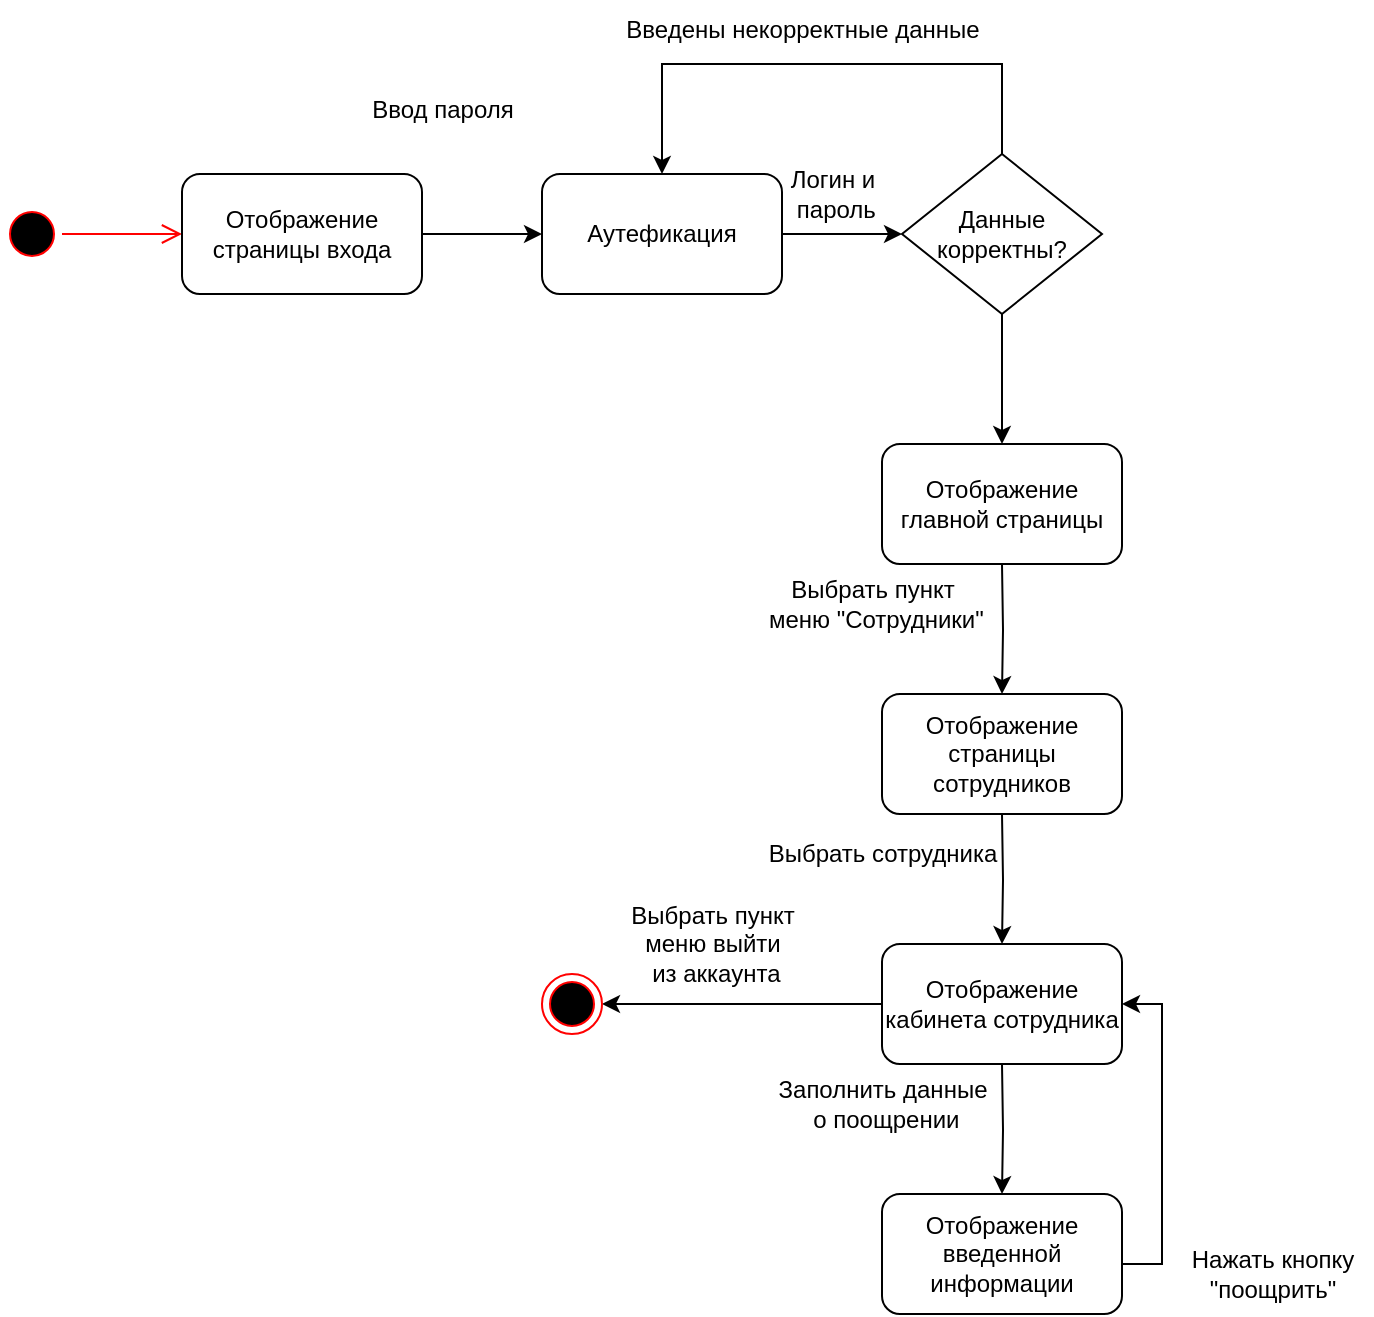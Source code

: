 <mxfile version="21.3.5" type="device">
  <diagram name="Страница 1" id="nT9jxlH0TLVJuHRqUTSw">
    <mxGraphModel dx="1588" dy="2097" grid="1" gridSize="10" guides="1" tooltips="1" connect="1" arrows="1" fold="1" page="1" pageScale="1" pageWidth="827" pageHeight="1169" math="0" shadow="0">
      <root>
        <mxCell id="0" />
        <mxCell id="1" parent="0" />
        <mxCell id="4flv6Yp_8lDxa1fTArgD-2" value="" style="ellipse;html=1;shape=startState;fillColor=#000000;strokeColor=#ff0000;" vertex="1" parent="1">
          <mxGeometry x="60" y="60" width="30" height="30" as="geometry" />
        </mxCell>
        <mxCell id="4flv6Yp_8lDxa1fTArgD-3" value="" style="edgeStyle=orthogonalEdgeStyle;html=1;verticalAlign=bottom;endArrow=open;endSize=8;strokeColor=#ff0000;rounded=0;" edge="1" source="4flv6Yp_8lDxa1fTArgD-2" parent="1">
          <mxGeometry relative="1" as="geometry">
            <mxPoint x="150" y="75" as="targetPoint" />
          </mxGeometry>
        </mxCell>
        <mxCell id="4flv6Yp_8lDxa1fTArgD-5" style="edgeStyle=orthogonalEdgeStyle;rounded=0;orthogonalLoop=1;jettySize=auto;html=1;" edge="1" parent="1" source="4flv6Yp_8lDxa1fTArgD-4">
          <mxGeometry relative="1" as="geometry">
            <mxPoint x="330" y="75" as="targetPoint" />
          </mxGeometry>
        </mxCell>
        <mxCell id="4flv6Yp_8lDxa1fTArgD-4" value="Отображение страницы входа" style="rounded=1;whiteSpace=wrap;html=1;" vertex="1" parent="1">
          <mxGeometry x="150" y="45" width="120" height="60" as="geometry" />
        </mxCell>
        <mxCell id="4flv6Yp_8lDxa1fTArgD-7" style="edgeStyle=orthogonalEdgeStyle;rounded=0;orthogonalLoop=1;jettySize=auto;html=1;" edge="1" parent="1" source="4flv6Yp_8lDxa1fTArgD-6">
          <mxGeometry relative="1" as="geometry">
            <mxPoint x="510" y="75" as="targetPoint" />
          </mxGeometry>
        </mxCell>
        <mxCell id="4flv6Yp_8lDxa1fTArgD-6" value="Аутефикация" style="rounded=1;whiteSpace=wrap;html=1;" vertex="1" parent="1">
          <mxGeometry x="330" y="45" width="120" height="60" as="geometry" />
        </mxCell>
        <mxCell id="4flv6Yp_8lDxa1fTArgD-10" style="edgeStyle=orthogonalEdgeStyle;rounded=0;orthogonalLoop=1;jettySize=auto;html=1;entryX=0.5;entryY=0;entryDx=0;entryDy=0;" edge="1" parent="1" source="4flv6Yp_8lDxa1fTArgD-8" target="4flv6Yp_8lDxa1fTArgD-9">
          <mxGeometry relative="1" as="geometry" />
        </mxCell>
        <mxCell id="4flv6Yp_8lDxa1fTArgD-17" style="edgeStyle=orthogonalEdgeStyle;rounded=0;orthogonalLoop=1;jettySize=auto;html=1;entryX=0.5;entryY=0;entryDx=0;entryDy=0;exitX=0.5;exitY=0;exitDx=0;exitDy=0;" edge="1" parent="1" source="4flv6Yp_8lDxa1fTArgD-8" target="4flv6Yp_8lDxa1fTArgD-6">
          <mxGeometry relative="1" as="geometry">
            <Array as="points">
              <mxPoint x="560" y="-10" />
              <mxPoint x="390" y="-10" />
            </Array>
          </mxGeometry>
        </mxCell>
        <mxCell id="4flv6Yp_8lDxa1fTArgD-8" value="&lt;div&gt;Данные&lt;/div&gt;&lt;div&gt;корректны?&lt;br&gt;&lt;/div&gt;" style="rhombus;whiteSpace=wrap;html=1;" vertex="1" parent="1">
          <mxGeometry x="510" y="35" width="100" height="80" as="geometry" />
        </mxCell>
        <mxCell id="4flv6Yp_8lDxa1fTArgD-9" value="Отображение главной страницы" style="rounded=1;whiteSpace=wrap;html=1;" vertex="1" parent="1">
          <mxGeometry x="500" y="180" width="120" height="60" as="geometry" />
        </mxCell>
        <mxCell id="4flv6Yp_8lDxa1fTArgD-11" style="edgeStyle=orthogonalEdgeStyle;rounded=0;orthogonalLoop=1;jettySize=auto;html=1;entryX=0.5;entryY=0;entryDx=0;entryDy=0;" edge="1" parent="1" target="4flv6Yp_8lDxa1fTArgD-12">
          <mxGeometry relative="1" as="geometry">
            <mxPoint x="560" y="240" as="sourcePoint" />
          </mxGeometry>
        </mxCell>
        <mxCell id="4flv6Yp_8lDxa1fTArgD-12" value="Отображение страницы сотрудников" style="rounded=1;whiteSpace=wrap;html=1;" vertex="1" parent="1">
          <mxGeometry x="500" y="305" width="120" height="60" as="geometry" />
        </mxCell>
        <mxCell id="4flv6Yp_8lDxa1fTArgD-13" style="edgeStyle=orthogonalEdgeStyle;rounded=0;orthogonalLoop=1;jettySize=auto;html=1;entryX=0.5;entryY=0;entryDx=0;entryDy=0;" edge="1" parent="1" target="4flv6Yp_8lDxa1fTArgD-14">
          <mxGeometry relative="1" as="geometry">
            <mxPoint x="560" y="365" as="sourcePoint" />
          </mxGeometry>
        </mxCell>
        <mxCell id="4flv6Yp_8lDxa1fTArgD-14" value="Отображение кабинета сотрудника" style="rounded=1;whiteSpace=wrap;html=1;" vertex="1" parent="1">
          <mxGeometry x="500" y="430" width="120" height="60" as="geometry" />
        </mxCell>
        <mxCell id="4flv6Yp_8lDxa1fTArgD-15" style="edgeStyle=orthogonalEdgeStyle;rounded=0;orthogonalLoop=1;jettySize=auto;html=1;entryX=0.5;entryY=0;entryDx=0;entryDy=0;" edge="1" parent="1" target="4flv6Yp_8lDxa1fTArgD-16">
          <mxGeometry relative="1" as="geometry">
            <mxPoint x="560" y="490" as="sourcePoint" />
          </mxGeometry>
        </mxCell>
        <mxCell id="4flv6Yp_8lDxa1fTArgD-24" style="edgeStyle=orthogonalEdgeStyle;rounded=0;orthogonalLoop=1;jettySize=auto;html=1;entryX=1;entryY=0.5;entryDx=0;entryDy=0;" edge="1" parent="1" source="4flv6Yp_8lDxa1fTArgD-16" target="4flv6Yp_8lDxa1fTArgD-14">
          <mxGeometry relative="1" as="geometry">
            <Array as="points">
              <mxPoint x="640" y="590" />
              <mxPoint x="640" y="460" />
            </Array>
          </mxGeometry>
        </mxCell>
        <mxCell id="4flv6Yp_8lDxa1fTArgD-16" value="Отображение введенной информации" style="rounded=1;whiteSpace=wrap;html=1;" vertex="1" parent="1">
          <mxGeometry x="500" y="555" width="120" height="60" as="geometry" />
        </mxCell>
        <mxCell id="4flv6Yp_8lDxa1fTArgD-18" value="Ввод пароля" style="text;html=1;align=center;verticalAlign=middle;resizable=0;points=[];autosize=1;strokeColor=none;fillColor=none;" vertex="1" parent="1">
          <mxGeometry x="235" y="-2" width="90" height="30" as="geometry" />
        </mxCell>
        <mxCell id="4flv6Yp_8lDxa1fTArgD-19" value="&lt;div&gt;Логин и&lt;/div&gt;&lt;div&gt;&amp;nbsp;пароль&lt;/div&gt;" style="text;html=1;align=center;verticalAlign=middle;resizable=0;points=[];autosize=1;strokeColor=none;fillColor=none;" vertex="1" parent="1">
          <mxGeometry x="440" y="35" width="70" height="40" as="geometry" />
        </mxCell>
        <mxCell id="4flv6Yp_8lDxa1fTArgD-20" value="Введены некорректные данные" style="text;html=1;align=center;verticalAlign=middle;resizable=0;points=[];autosize=1;strokeColor=none;fillColor=none;" vertex="1" parent="1">
          <mxGeometry x="360" y="-42" width="200" height="30" as="geometry" />
        </mxCell>
        <mxCell id="4flv6Yp_8lDxa1fTArgD-21" value="&lt;div&gt;Выбрать пункт&lt;/div&gt;&lt;div&gt;&amp;nbsp;меню &quot;Сотрудники&quot;&lt;/div&gt;" style="text;html=1;align=center;verticalAlign=middle;resizable=0;points=[];autosize=1;strokeColor=none;fillColor=none;" vertex="1" parent="1">
          <mxGeometry x="430" y="240" width="130" height="40" as="geometry" />
        </mxCell>
        <mxCell id="4flv6Yp_8lDxa1fTArgD-22" value="Выбрать сотрудника" style="text;html=1;align=center;verticalAlign=middle;resizable=0;points=[];autosize=1;strokeColor=none;fillColor=none;" vertex="1" parent="1">
          <mxGeometry x="430" y="370" width="140" height="30" as="geometry" />
        </mxCell>
        <mxCell id="4flv6Yp_8lDxa1fTArgD-23" value="&lt;div&gt;Заполнить данные&lt;/div&gt;&lt;div&gt;&amp;nbsp;о поощрении&lt;/div&gt;" style="text;html=1;align=center;verticalAlign=middle;resizable=0;points=[];autosize=1;strokeColor=none;fillColor=none;" vertex="1" parent="1">
          <mxGeometry x="435" y="490" width="130" height="40" as="geometry" />
        </mxCell>
        <mxCell id="4flv6Yp_8lDxa1fTArgD-25" value="&lt;div&gt;Нажать кнопку &lt;br&gt;&lt;/div&gt;&lt;div&gt;&quot;поощрить&quot;&lt;/div&gt;" style="text;html=1;align=center;verticalAlign=middle;resizable=0;points=[];autosize=1;strokeColor=none;fillColor=none;" vertex="1" parent="1">
          <mxGeometry x="645" y="575" width="100" height="40" as="geometry" />
        </mxCell>
        <mxCell id="4flv6Yp_8lDxa1fTArgD-26" value="" style="endArrow=classic;html=1;rounded=0;exitX=0;exitY=0.5;exitDx=0;exitDy=0;" edge="1" parent="1" source="4flv6Yp_8lDxa1fTArgD-14" target="4flv6Yp_8lDxa1fTArgD-27">
          <mxGeometry width="50" height="50" relative="1" as="geometry">
            <mxPoint x="235" y="460" as="sourcePoint" />
            <mxPoint x="385" y="460" as="targetPoint" />
          </mxGeometry>
        </mxCell>
        <mxCell id="4flv6Yp_8lDxa1fTArgD-27" value="" style="ellipse;html=1;shape=endState;fillColor=#000000;strokeColor=#ff0000;" vertex="1" parent="1">
          <mxGeometry x="330" y="445" width="30" height="30" as="geometry" />
        </mxCell>
        <mxCell id="4flv6Yp_8lDxa1fTArgD-28" value="&lt;div&gt;Выбрать пункт &lt;br&gt;&lt;/div&gt;&lt;div&gt;меню выйти&lt;/div&gt;&lt;div&gt;&amp;nbsp;из аккаунта&lt;/div&gt;" style="text;html=1;align=center;verticalAlign=middle;resizable=0;points=[];autosize=1;strokeColor=none;fillColor=none;" vertex="1" parent="1">
          <mxGeometry x="360" y="400" width="110" height="60" as="geometry" />
        </mxCell>
      </root>
    </mxGraphModel>
  </diagram>
</mxfile>
